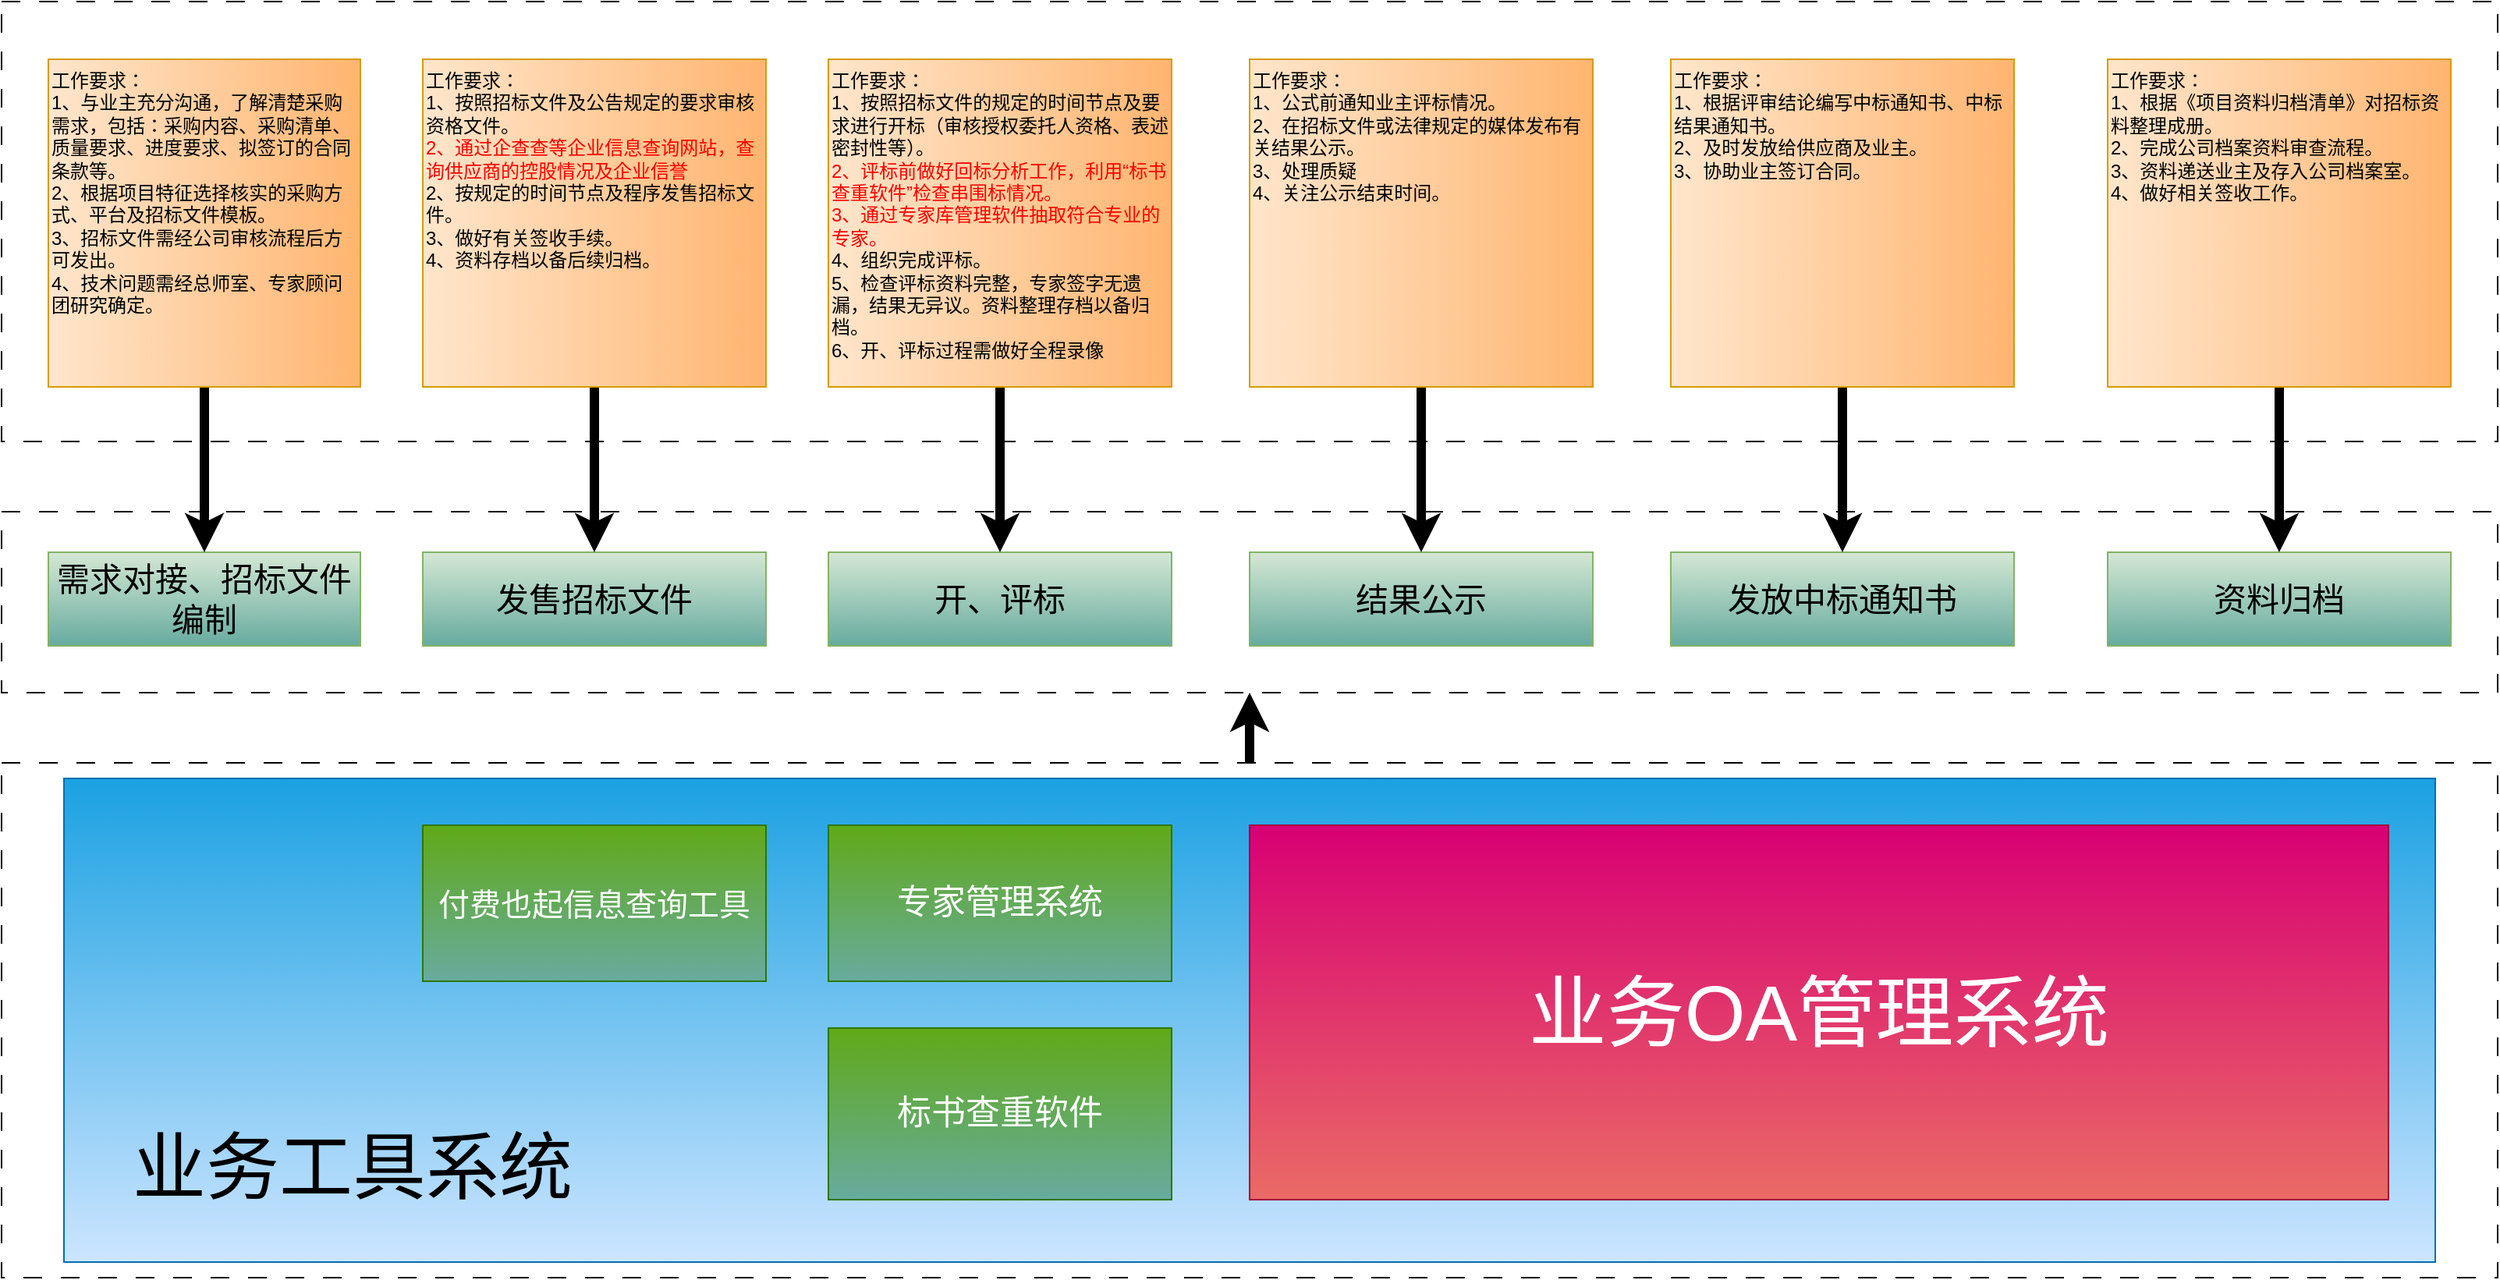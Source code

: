 <mxfile version="22.1.15" type="github">
  <diagram name="第 1 页" id="IvqLFZZhcrXwCMEsDjBW">
    <mxGraphModel dx="2074" dy="1220" grid="1" gridSize="10" guides="1" tooltips="1" connect="1" arrows="1" fold="1" page="1" pageScale="1" pageWidth="3300" pageHeight="4681" math="0" shadow="0">
      <root>
        <mxCell id="0" />
        <mxCell id="1" parent="0" />
        <mxCell id="R8VD1IcNc_u99sHQXmGt-32" value="" style="rounded=0;whiteSpace=wrap;html=1;dashed=1;dashPattern=12 12;" vertex="1" parent="1">
          <mxGeometry x="130" y="41" width="1600" height="282" as="geometry" />
        </mxCell>
        <mxCell id="R8VD1IcNc_u99sHQXmGt-30" value="" style="rounded=0;whiteSpace=wrap;html=1;dashed=1;dashPattern=12 12;" vertex="1" parent="1">
          <mxGeometry x="130" y="368" width="1600" height="116" as="geometry" />
        </mxCell>
        <mxCell id="R8VD1IcNc_u99sHQXmGt-1" value="需求对接、招标文件编制" style="rounded=0;whiteSpace=wrap;html=1;fontSize=21;fillStyle=zigzag-line;fillColor=#d5e8d4;strokeColor=#82b366;gradientColor=#67AB9F;" vertex="1" parent="1">
          <mxGeometry x="160" y="394" width="200" height="60" as="geometry" />
        </mxCell>
        <mxCell id="R8VD1IcNc_u99sHQXmGt-2" value="发售招标文件" style="rounded=0;whiteSpace=wrap;html=1;fontSize=21;fillStyle=zigzag-line;fillColor=#d5e8d4;strokeColor=#82b366;gradientColor=#67AB9F;" vertex="1" parent="1">
          <mxGeometry x="400" y="394" width="220" height="60" as="geometry" />
        </mxCell>
        <mxCell id="R8VD1IcNc_u99sHQXmGt-3" value="开、评标" style="rounded=0;whiteSpace=wrap;html=1;fontSize=21;fillStyle=zigzag-line;fillColor=#d5e8d4;strokeColor=#82b366;gradientColor=#67AB9F;" vertex="1" parent="1">
          <mxGeometry x="660" y="394" width="220" height="60" as="geometry" />
        </mxCell>
        <mxCell id="R8VD1IcNc_u99sHQXmGt-4" value="结果公示" style="rounded=0;whiteSpace=wrap;html=1;fontSize=21;fillStyle=zigzag-line;fillColor=#d5e8d4;strokeColor=#82b366;gradientColor=#67AB9F;" vertex="1" parent="1">
          <mxGeometry x="930" y="394" width="220" height="60" as="geometry" />
        </mxCell>
        <mxCell id="R8VD1IcNc_u99sHQXmGt-5" value="发放中标通知书" style="rounded=0;whiteSpace=wrap;html=1;fontSize=21;fillColor=#d5e8d4;strokeColor=#82b366;fillStyle=zigzag-line;gradientColor=#67AB9F;" vertex="1" parent="1">
          <mxGeometry x="1200" y="394" width="220" height="60" as="geometry" />
        </mxCell>
        <mxCell id="R8VD1IcNc_u99sHQXmGt-16" style="edgeStyle=orthogonalEdgeStyle;rounded=0;orthogonalLoop=1;jettySize=auto;html=1;exitX=0.5;exitY=1;exitDx=0;exitDy=0;entryX=0.5;entryY=0;entryDx=0;entryDy=0;strokeWidth=6;" edge="1" parent="1" source="R8VD1IcNc_u99sHQXmGt-6" target="R8VD1IcNc_u99sHQXmGt-1">
          <mxGeometry relative="1" as="geometry" />
        </mxCell>
        <mxCell id="R8VD1IcNc_u99sHQXmGt-6" value="&lt;div style=&quot;&quot;&gt;&lt;span style=&quot;background-color: initial;&quot;&gt;工作要求：&lt;/span&gt;&lt;/div&gt;1、与业主充分沟通，了解清楚采购需求，包括：采购内容、采购清单、质量要求、进度要求、拟签订的合同条款等。&lt;br&gt;2、根据项目特征选择核实的采购方式、平台及招标文件模板。&lt;br&gt;3、招标文件需经公司审核流程后方可发出。&lt;br&gt;4、技术问题需经总师室、专家顾问团研究确定。" style="rounded=0;whiteSpace=wrap;html=1;align=left;verticalAlign=top;fillColor=#ffe6cc;strokeColor=#d79b00;gradientDirection=east;gradientColor=#FFB570;" vertex="1" parent="1">
          <mxGeometry x="160" y="78" width="200" height="210" as="geometry" />
        </mxCell>
        <mxCell id="R8VD1IcNc_u99sHQXmGt-17" style="edgeStyle=orthogonalEdgeStyle;rounded=0;orthogonalLoop=1;jettySize=auto;html=1;exitX=0.5;exitY=1;exitDx=0;exitDy=0;entryX=0.5;entryY=0;entryDx=0;entryDy=0;strokeWidth=6;" edge="1" parent="1" source="R8VD1IcNc_u99sHQXmGt-9" target="R8VD1IcNc_u99sHQXmGt-2">
          <mxGeometry relative="1" as="geometry" />
        </mxCell>
        <mxCell id="R8VD1IcNc_u99sHQXmGt-9" value="&lt;div style=&quot;&quot;&gt;&lt;span style=&quot;background-color: initial;&quot;&gt;工作要求：&lt;/span&gt;&lt;/div&gt;1、按照招标文件及公告规定的要求审核资格文件。&lt;br&gt;&lt;font color=&quot;#ff0000&quot;&gt;2、通过企查查等企业信息查询网站，查询供应商的控股情况及企业信誉&lt;/font&gt;&lt;br&gt;2、按规定的时间节点及程序发售招标文件。&lt;br&gt;3、做好有关签收手续。&lt;br&gt;4、资料存档以备后续归档。" style="rounded=0;whiteSpace=wrap;html=1;align=left;verticalAlign=top;fillColor=#ffe6cc;strokeColor=#d79b00;gradientDirection=east;gradientColor=#FFB570;" vertex="1" parent="1">
          <mxGeometry x="400" y="78" width="220" height="210" as="geometry" />
        </mxCell>
        <mxCell id="R8VD1IcNc_u99sHQXmGt-22" style="edgeStyle=orthogonalEdgeStyle;rounded=0;orthogonalLoop=1;jettySize=auto;html=1;exitX=0.5;exitY=1;exitDx=0;exitDy=0;entryX=0.5;entryY=0;entryDx=0;entryDy=0;strokeWidth=6;" edge="1" parent="1" source="R8VD1IcNc_u99sHQXmGt-10" target="R8VD1IcNc_u99sHQXmGt-3">
          <mxGeometry relative="1" as="geometry" />
        </mxCell>
        <mxCell id="R8VD1IcNc_u99sHQXmGt-10" value="&lt;div style=&quot;&quot;&gt;&lt;span style=&quot;background-color: initial;&quot;&gt;工作要求：&lt;/span&gt;&lt;/div&gt;1、按照招标文件的规定的时间节点及要求进行开标（审核授权委托人资格、表述密封性等）。&lt;br&gt;&lt;font color=&quot;#ff0000&quot;&gt;2、评标前做好回标分析工作，利用“标书查重软件”检查串围标情况。&lt;/font&gt;&lt;br&gt;&lt;font color=&quot;#ff0000&quot;&gt;3、通过专家库管理软件抽取符合专业的专家。&lt;/font&gt;&lt;br&gt;4、组织完成评标。&lt;br&gt;5、检查评标资料完整，专家签字无遗漏，结果无异议。资料整理存档以备归档。&lt;br&gt;6、开、评标过程需做好全程录像" style="rounded=0;whiteSpace=wrap;html=1;align=left;verticalAlign=top;fillColor=#ffe6cc;strokeColor=#d79b00;gradientDirection=east;gradientColor=#FFB570;" vertex="1" parent="1">
          <mxGeometry x="660" y="78" width="220" height="210" as="geometry" />
        </mxCell>
        <mxCell id="R8VD1IcNc_u99sHQXmGt-23" style="edgeStyle=orthogonalEdgeStyle;rounded=0;orthogonalLoop=1;jettySize=auto;html=1;exitX=0.5;exitY=1;exitDx=0;exitDy=0;entryX=0.5;entryY=0;entryDx=0;entryDy=0;strokeWidth=6;" edge="1" parent="1" source="R8VD1IcNc_u99sHQXmGt-11" target="R8VD1IcNc_u99sHQXmGt-4">
          <mxGeometry relative="1" as="geometry" />
        </mxCell>
        <mxCell id="R8VD1IcNc_u99sHQXmGt-11" value="&lt;div style=&quot;&quot;&gt;&lt;span style=&quot;background-color: initial;&quot;&gt;工作要求：&lt;/span&gt;&lt;/div&gt;1、公式前通知业主评标情况。&lt;br&gt;2、在招标文件或法律规定的媒体发布有关结果公示。&lt;br&gt;3、处理质疑&lt;br&gt;4、关注公示结束时间。" style="rounded=0;whiteSpace=wrap;html=1;align=left;verticalAlign=top;fillColor=#ffe6cc;strokeColor=#d79b00;gradientDirection=east;gradientColor=#FFB570;" vertex="1" parent="1">
          <mxGeometry x="930" y="78" width="220" height="210" as="geometry" />
        </mxCell>
        <mxCell id="R8VD1IcNc_u99sHQXmGt-12" value="资料归档" style="rounded=0;whiteSpace=wrap;html=1;fontSize=21;fillStyle=zigzag-line;fillColor=#d5e8d4;strokeColor=#82b366;gradientColor=#67AB9F;" vertex="1" parent="1">
          <mxGeometry x="1480" y="394" width="220" height="60" as="geometry" />
        </mxCell>
        <mxCell id="R8VD1IcNc_u99sHQXmGt-27" style="edgeStyle=orthogonalEdgeStyle;rounded=0;orthogonalLoop=1;jettySize=auto;html=1;exitX=0.5;exitY=1;exitDx=0;exitDy=0;entryX=0.5;entryY=0;entryDx=0;entryDy=0;strokeWidth=6;" edge="1" parent="1" source="R8VD1IcNc_u99sHQXmGt-13" target="R8VD1IcNc_u99sHQXmGt-5">
          <mxGeometry relative="1" as="geometry" />
        </mxCell>
        <mxCell id="R8VD1IcNc_u99sHQXmGt-13" value="&lt;div style=&quot;&quot;&gt;&lt;span style=&quot;background-color: initial;&quot;&gt;工作要求：&lt;/span&gt;&lt;/div&gt;1、根据评审结论编写中标通知书、中标结果通知书。&lt;br&gt;2、及时发放给供应商及业主。&lt;br&gt;3、协助业主签订合同。" style="rounded=0;whiteSpace=wrap;html=1;align=left;verticalAlign=top;fillColor=#ffe6cc;strokeColor=#d79b00;gradientDirection=east;gradientColor=#FFB570;" vertex="1" parent="1">
          <mxGeometry x="1200" y="78" width="220" height="210" as="geometry" />
        </mxCell>
        <mxCell id="R8VD1IcNc_u99sHQXmGt-31" style="edgeStyle=orthogonalEdgeStyle;rounded=0;orthogonalLoop=1;jettySize=auto;html=1;exitX=0.5;exitY=0;exitDx=0;exitDy=0;entryX=0.5;entryY=1;entryDx=0;entryDy=0;strokeWidth=6;" edge="1" parent="1" source="R8VD1IcNc_u99sHQXmGt-14" target="R8VD1IcNc_u99sHQXmGt-30">
          <mxGeometry relative="1" as="geometry" />
        </mxCell>
        <mxCell id="R8VD1IcNc_u99sHQXmGt-14" value="" style="rounded=0;whiteSpace=wrap;html=1;dashed=1;dashPattern=12 12;" vertex="1" parent="1">
          <mxGeometry x="130" y="529" width="1600" height="330" as="geometry" />
        </mxCell>
        <mxCell id="R8VD1IcNc_u99sHQXmGt-26" style="edgeStyle=orthogonalEdgeStyle;rounded=0;orthogonalLoop=1;jettySize=auto;html=1;exitX=0.5;exitY=1;exitDx=0;exitDy=0;entryX=0.5;entryY=0;entryDx=0;entryDy=0;strokeWidth=6;" edge="1" parent="1" source="R8VD1IcNc_u99sHQXmGt-15" target="R8VD1IcNc_u99sHQXmGt-12">
          <mxGeometry relative="1" as="geometry" />
        </mxCell>
        <mxCell id="R8VD1IcNc_u99sHQXmGt-15" value="&lt;div style=&quot;&quot;&gt;&lt;span style=&quot;background-color: initial;&quot;&gt;工作要求：&lt;/span&gt;&lt;/div&gt;1、根据《项目资料归档清单》对招标资料整理成册。&lt;br&gt;2、完成公司档案资料审查流程。&lt;br&gt;3、资料递送业主及存入公司档案室。&lt;br&gt;4、做好相关签收工作。" style="rounded=0;whiteSpace=wrap;html=1;align=left;verticalAlign=top;fillColor=#ffe6cc;strokeColor=#d79b00;gradientDirection=east;gradientColor=#FFB570;" vertex="1" parent="1">
          <mxGeometry x="1480" y="78" width="220" height="210" as="geometry" />
        </mxCell>
        <mxCell id="R8VD1IcNc_u99sHQXmGt-21" value="" style="rounded=0;whiteSpace=wrap;html=1;fillColor=#1ba1e2;strokeColor=#006EAF;fontColor=#ffffff;gradientColor=#CCE5FF;" vertex="1" parent="1">
          <mxGeometry x="170" y="539" width="1520" height="310" as="geometry" />
        </mxCell>
        <mxCell id="R8VD1IcNc_u99sHQXmGt-18" value="&lt;font style=&quot;font-size: 20px;&quot;&gt;付费也起信息查询工具&lt;/font&gt;" style="rounded=0;whiteSpace=wrap;html=1;fillColor=#60a917;strokeColor=#2D7600;fontColor=#ffffff;fontSize=20;gradientColor=#67AB9F;" vertex="1" parent="1">
          <mxGeometry x="400" y="569" width="220" height="100" as="geometry" />
        </mxCell>
        <mxCell id="R8VD1IcNc_u99sHQXmGt-19" value="专家管理系统" style="rounded=0;whiteSpace=wrap;html=1;fillColor=#60a917;strokeColor=#2D7600;fontColor=#ffffff;fontSize=22;gradientColor=#67AB9F;" vertex="1" parent="1">
          <mxGeometry x="660" y="569" width="220" height="100" as="geometry" />
        </mxCell>
        <mxCell id="R8VD1IcNc_u99sHQXmGt-20" value="标书查重软件" style="rounded=0;whiteSpace=wrap;html=1;fillColor=#60a917;strokeColor=#2D7600;fontColor=#ffffff;fontSize=22;gradientColor=#67AB9F;" vertex="1" parent="1">
          <mxGeometry x="660" y="699" width="220" height="110" as="geometry" />
        </mxCell>
        <mxCell id="R8VD1IcNc_u99sHQXmGt-28" value="&lt;font style=&quot;font-size: 50px;&quot;&gt;业务OA管理系统&lt;br&gt;&lt;/font&gt;" style="rounded=0;whiteSpace=wrap;html=1;fillColor=#d80073;fontColor=#ffffff;strokeColor=#A50040;gradientColor=#EA6B66;" vertex="1" parent="1">
          <mxGeometry x="930" y="569" width="730" height="240" as="geometry" />
        </mxCell>
        <mxCell id="R8VD1IcNc_u99sHQXmGt-29" value="业务工具系统" style="rounded=0;whiteSpace=wrap;html=1;fontSize=47;gradientColor=none;fillStyle=solid;opacity=0;fontColor=#000000;" vertex="1" parent="1">
          <mxGeometry x="210" y="759" width="290" height="60" as="geometry" />
        </mxCell>
      </root>
    </mxGraphModel>
  </diagram>
</mxfile>
